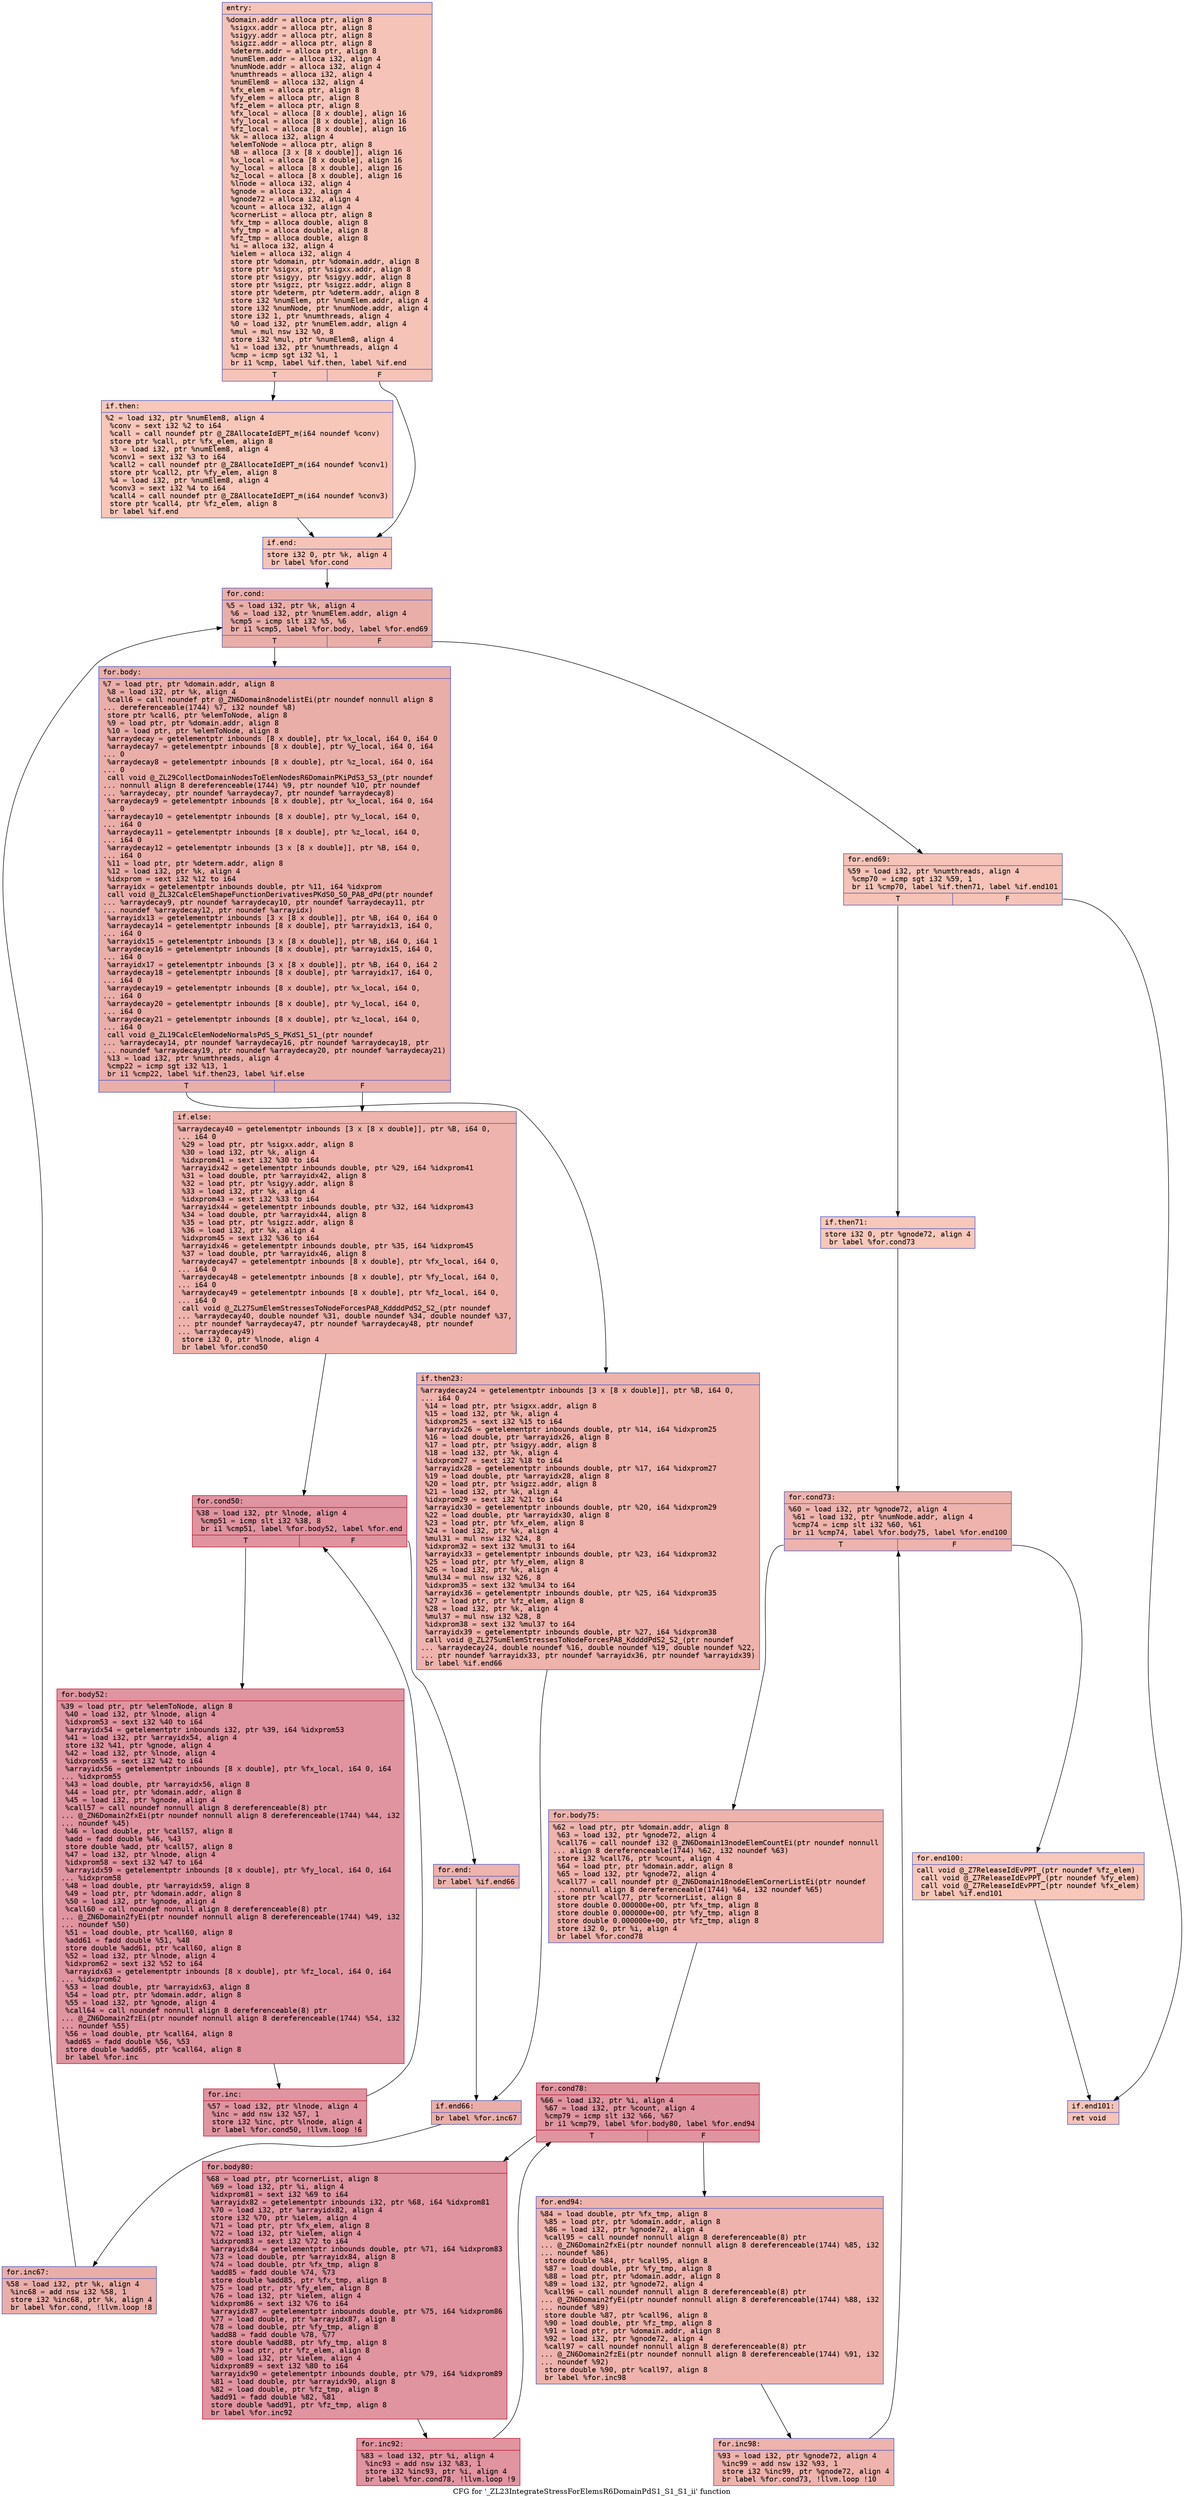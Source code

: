 digraph "CFG for '_ZL23IntegrateStressForElemsR6DomainPdS1_S1_S1_ii' function" {
	label="CFG for '_ZL23IntegrateStressForElemsR6DomainPdS1_S1_S1_ii' function";

	Node0x561418b8d540 [shape=record,color="#3d50c3ff", style=filled, fillcolor="#e8765c70" fontname="Courier",label="{entry:\l|  %domain.addr = alloca ptr, align 8\l  %sigxx.addr = alloca ptr, align 8\l  %sigyy.addr = alloca ptr, align 8\l  %sigzz.addr = alloca ptr, align 8\l  %determ.addr = alloca ptr, align 8\l  %numElem.addr = alloca i32, align 4\l  %numNode.addr = alloca i32, align 4\l  %numthreads = alloca i32, align 4\l  %numElem8 = alloca i32, align 4\l  %fx_elem = alloca ptr, align 8\l  %fy_elem = alloca ptr, align 8\l  %fz_elem = alloca ptr, align 8\l  %fx_local = alloca [8 x double], align 16\l  %fy_local = alloca [8 x double], align 16\l  %fz_local = alloca [8 x double], align 16\l  %k = alloca i32, align 4\l  %elemToNode = alloca ptr, align 8\l  %B = alloca [3 x [8 x double]], align 16\l  %x_local = alloca [8 x double], align 16\l  %y_local = alloca [8 x double], align 16\l  %z_local = alloca [8 x double], align 16\l  %lnode = alloca i32, align 4\l  %gnode = alloca i32, align 4\l  %gnode72 = alloca i32, align 4\l  %count = alloca i32, align 4\l  %cornerList = alloca ptr, align 8\l  %fx_tmp = alloca double, align 8\l  %fy_tmp = alloca double, align 8\l  %fz_tmp = alloca double, align 8\l  %i = alloca i32, align 4\l  %ielem = alloca i32, align 4\l  store ptr %domain, ptr %domain.addr, align 8\l  store ptr %sigxx, ptr %sigxx.addr, align 8\l  store ptr %sigyy, ptr %sigyy.addr, align 8\l  store ptr %sigzz, ptr %sigzz.addr, align 8\l  store ptr %determ, ptr %determ.addr, align 8\l  store i32 %numElem, ptr %numElem.addr, align 4\l  store i32 %numNode, ptr %numNode.addr, align 4\l  store i32 1, ptr %numthreads, align 4\l  %0 = load i32, ptr %numElem.addr, align 4\l  %mul = mul nsw i32 %0, 8\l  store i32 %mul, ptr %numElem8, align 4\l  %1 = load i32, ptr %numthreads, align 4\l  %cmp = icmp sgt i32 %1, 1\l  br i1 %cmp, label %if.then, label %if.end\l|{<s0>T|<s1>F}}"];
	Node0x561418b8d540:s0 -> Node0x561418b8f860[tooltip="entry -> if.then\nProbability 50.00%" ];
	Node0x561418b8d540:s1 -> Node0x561418b8f8d0[tooltip="entry -> if.end\nProbability 50.00%" ];
	Node0x561418b8f860 [shape=record,color="#3d50c3ff", style=filled, fillcolor="#ec7f6370" fontname="Courier",label="{if.then:\l|  %2 = load i32, ptr %numElem8, align 4\l  %conv = sext i32 %2 to i64\l  %call = call noundef ptr @_Z8AllocateIdEPT_m(i64 noundef %conv)\l  store ptr %call, ptr %fx_elem, align 8\l  %3 = load i32, ptr %numElem8, align 4\l  %conv1 = sext i32 %3 to i64\l  %call2 = call noundef ptr @_Z8AllocateIdEPT_m(i64 noundef %conv1)\l  store ptr %call2, ptr %fy_elem, align 8\l  %4 = load i32, ptr %numElem8, align 4\l  %conv3 = sext i32 %4 to i64\l  %call4 = call noundef ptr @_Z8AllocateIdEPT_m(i64 noundef %conv3)\l  store ptr %call4, ptr %fz_elem, align 8\l  br label %if.end\l}"];
	Node0x561418b8f860 -> Node0x561418b8f8d0[tooltip="if.then -> if.end\nProbability 100.00%" ];
	Node0x561418b8f8d0 [shape=record,color="#3d50c3ff", style=filled, fillcolor="#e8765c70" fontname="Courier",label="{if.end:\l|  store i32 0, ptr %k, align 4\l  br label %for.cond\l}"];
	Node0x561418b8f8d0 -> Node0x561418b8e7c0[tooltip="if.end -> for.cond\nProbability 100.00%" ];
	Node0x561418b8e7c0 [shape=record,color="#3d50c3ff", style=filled, fillcolor="#d0473d70" fontname="Courier",label="{for.cond:\l|  %5 = load i32, ptr %k, align 4\l  %6 = load i32, ptr %numElem.addr, align 4\l  %cmp5 = icmp slt i32 %5, %6\l  br i1 %cmp5, label %for.body, label %for.end69\l|{<s0>T|<s1>F}}"];
	Node0x561418b8e7c0:s0 -> Node0x561418b90920[tooltip="for.cond -> for.body\nProbability 96.88%" ];
	Node0x561418b8e7c0:s1 -> Node0x561418b90970[tooltip="for.cond -> for.end69\nProbability 3.12%" ];
	Node0x561418b90920 [shape=record,color="#3d50c3ff", style=filled, fillcolor="#d0473d70" fontname="Courier",label="{for.body:\l|  %7 = load ptr, ptr %domain.addr, align 8\l  %8 = load i32, ptr %k, align 4\l  %call6 = call noundef ptr @_ZN6Domain8nodelistEi(ptr noundef nonnull align 8\l... dereferenceable(1744) %7, i32 noundef %8)\l  store ptr %call6, ptr %elemToNode, align 8\l  %9 = load ptr, ptr %domain.addr, align 8\l  %10 = load ptr, ptr %elemToNode, align 8\l  %arraydecay = getelementptr inbounds [8 x double], ptr %x_local, i64 0, i64 0\l  %arraydecay7 = getelementptr inbounds [8 x double], ptr %y_local, i64 0, i64\l... 0\l  %arraydecay8 = getelementptr inbounds [8 x double], ptr %z_local, i64 0, i64\l... 0\l  call void @_ZL29CollectDomainNodesToElemNodesR6DomainPKiPdS3_S3_(ptr noundef\l... nonnull align 8 dereferenceable(1744) %9, ptr noundef %10, ptr noundef\l... %arraydecay, ptr noundef %arraydecay7, ptr noundef %arraydecay8)\l  %arraydecay9 = getelementptr inbounds [8 x double], ptr %x_local, i64 0, i64\l... 0\l  %arraydecay10 = getelementptr inbounds [8 x double], ptr %y_local, i64 0,\l... i64 0\l  %arraydecay11 = getelementptr inbounds [8 x double], ptr %z_local, i64 0,\l... i64 0\l  %arraydecay12 = getelementptr inbounds [3 x [8 x double]], ptr %B, i64 0,\l... i64 0\l  %11 = load ptr, ptr %determ.addr, align 8\l  %12 = load i32, ptr %k, align 4\l  %idxprom = sext i32 %12 to i64\l  %arrayidx = getelementptr inbounds double, ptr %11, i64 %idxprom\l  call void @_ZL32CalcElemShapeFunctionDerivativesPKdS0_S0_PA8_dPd(ptr noundef\l... %arraydecay9, ptr noundef %arraydecay10, ptr noundef %arraydecay11, ptr\l... noundef %arraydecay12, ptr noundef %arrayidx)\l  %arrayidx13 = getelementptr inbounds [3 x [8 x double]], ptr %B, i64 0, i64 0\l  %arraydecay14 = getelementptr inbounds [8 x double], ptr %arrayidx13, i64 0,\l... i64 0\l  %arrayidx15 = getelementptr inbounds [3 x [8 x double]], ptr %B, i64 0, i64 1\l  %arraydecay16 = getelementptr inbounds [8 x double], ptr %arrayidx15, i64 0,\l... i64 0\l  %arrayidx17 = getelementptr inbounds [3 x [8 x double]], ptr %B, i64 0, i64 2\l  %arraydecay18 = getelementptr inbounds [8 x double], ptr %arrayidx17, i64 0,\l... i64 0\l  %arraydecay19 = getelementptr inbounds [8 x double], ptr %x_local, i64 0,\l... i64 0\l  %arraydecay20 = getelementptr inbounds [8 x double], ptr %y_local, i64 0,\l... i64 0\l  %arraydecay21 = getelementptr inbounds [8 x double], ptr %z_local, i64 0,\l... i64 0\l  call void @_ZL19CalcElemNodeNormalsPdS_S_PKdS1_S1_(ptr noundef\l... %arraydecay14, ptr noundef %arraydecay16, ptr noundef %arraydecay18, ptr\l... noundef %arraydecay19, ptr noundef %arraydecay20, ptr noundef %arraydecay21)\l  %13 = load i32, ptr %numthreads, align 4\l  %cmp22 = icmp sgt i32 %13, 1\l  br i1 %cmp22, label %if.then23, label %if.else\l|{<s0>T|<s1>F}}"];
	Node0x561418b90920:s0 -> Node0x561418b92670[tooltip="for.body -> if.then23\nProbability 50.00%" ];
	Node0x561418b90920:s1 -> Node0x561418b926c0[tooltip="for.body -> if.else\nProbability 50.00%" ];
	Node0x561418b92670 [shape=record,color="#3d50c3ff", style=filled, fillcolor="#d6524470" fontname="Courier",label="{if.then23:\l|  %arraydecay24 = getelementptr inbounds [3 x [8 x double]], ptr %B, i64 0,\l... i64 0\l  %14 = load ptr, ptr %sigxx.addr, align 8\l  %15 = load i32, ptr %k, align 4\l  %idxprom25 = sext i32 %15 to i64\l  %arrayidx26 = getelementptr inbounds double, ptr %14, i64 %idxprom25\l  %16 = load double, ptr %arrayidx26, align 8\l  %17 = load ptr, ptr %sigyy.addr, align 8\l  %18 = load i32, ptr %k, align 4\l  %idxprom27 = sext i32 %18 to i64\l  %arrayidx28 = getelementptr inbounds double, ptr %17, i64 %idxprom27\l  %19 = load double, ptr %arrayidx28, align 8\l  %20 = load ptr, ptr %sigzz.addr, align 8\l  %21 = load i32, ptr %k, align 4\l  %idxprom29 = sext i32 %21 to i64\l  %arrayidx30 = getelementptr inbounds double, ptr %20, i64 %idxprom29\l  %22 = load double, ptr %arrayidx30, align 8\l  %23 = load ptr, ptr %fx_elem, align 8\l  %24 = load i32, ptr %k, align 4\l  %mul31 = mul nsw i32 %24, 8\l  %idxprom32 = sext i32 %mul31 to i64\l  %arrayidx33 = getelementptr inbounds double, ptr %23, i64 %idxprom32\l  %25 = load ptr, ptr %fy_elem, align 8\l  %26 = load i32, ptr %k, align 4\l  %mul34 = mul nsw i32 %26, 8\l  %idxprom35 = sext i32 %mul34 to i64\l  %arrayidx36 = getelementptr inbounds double, ptr %25, i64 %idxprom35\l  %27 = load ptr, ptr %fz_elem, align 8\l  %28 = load i32, ptr %k, align 4\l  %mul37 = mul nsw i32 %28, 8\l  %idxprom38 = sext i32 %mul37 to i64\l  %arrayidx39 = getelementptr inbounds double, ptr %27, i64 %idxprom38\l  call void @_ZL27SumElemStressesToNodeForcesPA8_KddddPdS2_S2_(ptr noundef\l... %arraydecay24, double noundef %16, double noundef %19, double noundef %22,\l... ptr noundef %arrayidx33, ptr noundef %arrayidx36, ptr noundef %arrayidx39)\l  br label %if.end66\l}"];
	Node0x561418b92670 -> Node0x561418b93e70[tooltip="if.then23 -> if.end66\nProbability 100.00%" ];
	Node0x561418b926c0 [shape=record,color="#3d50c3ff", style=filled, fillcolor="#d6524470" fontname="Courier",label="{if.else:\l|  %arraydecay40 = getelementptr inbounds [3 x [8 x double]], ptr %B, i64 0,\l... i64 0\l  %29 = load ptr, ptr %sigxx.addr, align 8\l  %30 = load i32, ptr %k, align 4\l  %idxprom41 = sext i32 %30 to i64\l  %arrayidx42 = getelementptr inbounds double, ptr %29, i64 %idxprom41\l  %31 = load double, ptr %arrayidx42, align 8\l  %32 = load ptr, ptr %sigyy.addr, align 8\l  %33 = load i32, ptr %k, align 4\l  %idxprom43 = sext i32 %33 to i64\l  %arrayidx44 = getelementptr inbounds double, ptr %32, i64 %idxprom43\l  %34 = load double, ptr %arrayidx44, align 8\l  %35 = load ptr, ptr %sigzz.addr, align 8\l  %36 = load i32, ptr %k, align 4\l  %idxprom45 = sext i32 %36 to i64\l  %arrayidx46 = getelementptr inbounds double, ptr %35, i64 %idxprom45\l  %37 = load double, ptr %arrayidx46, align 8\l  %arraydecay47 = getelementptr inbounds [8 x double], ptr %fx_local, i64 0,\l... i64 0\l  %arraydecay48 = getelementptr inbounds [8 x double], ptr %fy_local, i64 0,\l... i64 0\l  %arraydecay49 = getelementptr inbounds [8 x double], ptr %fz_local, i64 0,\l... i64 0\l  call void @_ZL27SumElemStressesToNodeForcesPA8_KddddPdS2_S2_(ptr noundef\l... %arraydecay40, double noundef %31, double noundef %34, double noundef %37,\l... ptr noundef %arraydecay47, ptr noundef %arraydecay48, ptr noundef\l... %arraydecay49)\l  store i32 0, ptr %lnode, align 4\l  br label %for.cond50\l}"];
	Node0x561418b926c0 -> Node0x561418b954f0[tooltip="if.else -> for.cond50\nProbability 100.00%" ];
	Node0x561418b954f0 [shape=record,color="#b70d28ff", style=filled, fillcolor="#b70d2870" fontname="Courier",label="{for.cond50:\l|  %38 = load i32, ptr %lnode, align 4\l  %cmp51 = icmp slt i32 %38, 8\l  br i1 %cmp51, label %for.body52, label %for.end\l|{<s0>T|<s1>F}}"];
	Node0x561418b954f0:s0 -> Node0x561418b95630[tooltip="for.cond50 -> for.body52\nProbability 96.88%" ];
	Node0x561418b954f0:s1 -> Node0x561418b956b0[tooltip="for.cond50 -> for.end\nProbability 3.12%" ];
	Node0x561418b95630 [shape=record,color="#b70d28ff", style=filled, fillcolor="#b70d2870" fontname="Courier",label="{for.body52:\l|  %39 = load ptr, ptr %elemToNode, align 8\l  %40 = load i32, ptr %lnode, align 4\l  %idxprom53 = sext i32 %40 to i64\l  %arrayidx54 = getelementptr inbounds i32, ptr %39, i64 %idxprom53\l  %41 = load i32, ptr %arrayidx54, align 4\l  store i32 %41, ptr %gnode, align 4\l  %42 = load i32, ptr %lnode, align 4\l  %idxprom55 = sext i32 %42 to i64\l  %arrayidx56 = getelementptr inbounds [8 x double], ptr %fx_local, i64 0, i64\l... %idxprom55\l  %43 = load double, ptr %arrayidx56, align 8\l  %44 = load ptr, ptr %domain.addr, align 8\l  %45 = load i32, ptr %gnode, align 4\l  %call57 = call noundef nonnull align 8 dereferenceable(8) ptr\l... @_ZN6Domain2fxEi(ptr noundef nonnull align 8 dereferenceable(1744) %44, i32\l... noundef %45)\l  %46 = load double, ptr %call57, align 8\l  %add = fadd double %46, %43\l  store double %add, ptr %call57, align 8\l  %47 = load i32, ptr %lnode, align 4\l  %idxprom58 = sext i32 %47 to i64\l  %arrayidx59 = getelementptr inbounds [8 x double], ptr %fy_local, i64 0, i64\l... %idxprom58\l  %48 = load double, ptr %arrayidx59, align 8\l  %49 = load ptr, ptr %domain.addr, align 8\l  %50 = load i32, ptr %gnode, align 4\l  %call60 = call noundef nonnull align 8 dereferenceable(8) ptr\l... @_ZN6Domain2fyEi(ptr noundef nonnull align 8 dereferenceable(1744) %49, i32\l... noundef %50)\l  %51 = load double, ptr %call60, align 8\l  %add61 = fadd double %51, %48\l  store double %add61, ptr %call60, align 8\l  %52 = load i32, ptr %lnode, align 4\l  %idxprom62 = sext i32 %52 to i64\l  %arrayidx63 = getelementptr inbounds [8 x double], ptr %fz_local, i64 0, i64\l... %idxprom62\l  %53 = load double, ptr %arrayidx63, align 8\l  %54 = load ptr, ptr %domain.addr, align 8\l  %55 = load i32, ptr %gnode, align 4\l  %call64 = call noundef nonnull align 8 dereferenceable(8) ptr\l... @_ZN6Domain2fzEi(ptr noundef nonnull align 8 dereferenceable(1744) %54, i32\l... noundef %55)\l  %56 = load double, ptr %call64, align 8\l  %add65 = fadd double %56, %53\l  store double %add65, ptr %call64, align 8\l  br label %for.inc\l}"];
	Node0x561418b95630 -> Node0x561418b97790[tooltip="for.body52 -> for.inc\nProbability 100.00%" ];
	Node0x561418b97790 [shape=record,color="#b70d28ff", style=filled, fillcolor="#b70d2870" fontname="Courier",label="{for.inc:\l|  %57 = load i32, ptr %lnode, align 4\l  %inc = add nsw i32 %57, 1\l  store i32 %inc, ptr %lnode, align 4\l  br label %for.cond50, !llvm.loop !6\l}"];
	Node0x561418b97790 -> Node0x561418b954f0[tooltip="for.inc -> for.cond50\nProbability 100.00%" ];
	Node0x561418b956b0 [shape=record,color="#3d50c3ff", style=filled, fillcolor="#d6524470" fontname="Courier",label="{for.end:\l|  br label %if.end66\l}"];
	Node0x561418b956b0 -> Node0x561418b93e70[tooltip="for.end -> if.end66\nProbability 100.00%" ];
	Node0x561418b93e70 [shape=record,color="#3d50c3ff", style=filled, fillcolor="#d0473d70" fontname="Courier",label="{if.end66:\l|  br label %for.inc67\l}"];
	Node0x561418b93e70 -> Node0x561418b97bf0[tooltip="if.end66 -> for.inc67\nProbability 100.00%" ];
	Node0x561418b97bf0 [shape=record,color="#3d50c3ff", style=filled, fillcolor="#d0473d70" fontname="Courier",label="{for.inc67:\l|  %58 = load i32, ptr %k, align 4\l  %inc68 = add nsw i32 %58, 1\l  store i32 %inc68, ptr %k, align 4\l  br label %for.cond, !llvm.loop !8\l}"];
	Node0x561418b97bf0 -> Node0x561418b8e7c0[tooltip="for.inc67 -> for.cond\nProbability 100.00%" ];
	Node0x561418b90970 [shape=record,color="#3d50c3ff", style=filled, fillcolor="#e8765c70" fontname="Courier",label="{for.end69:\l|  %59 = load i32, ptr %numthreads, align 4\l  %cmp70 = icmp sgt i32 %59, 1\l  br i1 %cmp70, label %if.then71, label %if.end101\l|{<s0>T|<s1>F}}"];
	Node0x561418b90970:s0 -> Node0x561418b98170[tooltip="for.end69 -> if.then71\nProbability 50.00%" ];
	Node0x561418b90970:s1 -> Node0x561418b981f0[tooltip="for.end69 -> if.end101\nProbability 50.00%" ];
	Node0x561418b98170 [shape=record,color="#3d50c3ff", style=filled, fillcolor="#ec7f6370" fontname="Courier",label="{if.then71:\l|  store i32 0, ptr %gnode72, align 4\l  br label %for.cond73\l}"];
	Node0x561418b98170 -> Node0x561418b983c0[tooltip="if.then71 -> for.cond73\nProbability 100.00%" ];
	Node0x561418b983c0 [shape=record,color="#3d50c3ff", style=filled, fillcolor="#d6524470" fontname="Courier",label="{for.cond73:\l|  %60 = load i32, ptr %gnode72, align 4\l  %61 = load i32, ptr %numNode.addr, align 4\l  %cmp74 = icmp slt i32 %60, %61\l  br i1 %cmp74, label %for.body75, label %for.end100\l|{<s0>T|<s1>F}}"];
	Node0x561418b983c0:s0 -> Node0x561418b98660[tooltip="for.cond73 -> for.body75\nProbability 96.88%" ];
	Node0x561418b983c0:s1 -> Node0x561418b986e0[tooltip="for.cond73 -> for.end100\nProbability 3.12%" ];
	Node0x561418b98660 [shape=record,color="#3d50c3ff", style=filled, fillcolor="#d6524470" fontname="Courier",label="{for.body75:\l|  %62 = load ptr, ptr %domain.addr, align 8\l  %63 = load i32, ptr %gnode72, align 4\l  %call76 = call noundef i32 @_ZN6Domain13nodeElemCountEi(ptr noundef nonnull\l... align 8 dereferenceable(1744) %62, i32 noundef %63)\l  store i32 %call76, ptr %count, align 4\l  %64 = load ptr, ptr %domain.addr, align 8\l  %65 = load i32, ptr %gnode72, align 4\l  %call77 = call noundef ptr @_ZN6Domain18nodeElemCornerListEi(ptr noundef\l... nonnull align 8 dereferenceable(1744) %64, i32 noundef %65)\l  store ptr %call77, ptr %cornerList, align 8\l  store double 0.000000e+00, ptr %fx_tmp, align 8\l  store double 0.000000e+00, ptr %fy_tmp, align 8\l  store double 0.000000e+00, ptr %fz_tmp, align 8\l  store i32 0, ptr %i, align 4\l  br label %for.cond78\l}"];
	Node0x561418b98660 -> Node0x561418b991e0[tooltip="for.body75 -> for.cond78\nProbability 100.00%" ];
	Node0x561418b991e0 [shape=record,color="#b70d28ff", style=filled, fillcolor="#b70d2870" fontname="Courier",label="{for.cond78:\l|  %66 = load i32, ptr %i, align 4\l  %67 = load i32, ptr %count, align 4\l  %cmp79 = icmp slt i32 %66, %67\l  br i1 %cmp79, label %for.body80, label %for.end94\l|{<s0>T|<s1>F}}"];
	Node0x561418b991e0:s0 -> Node0x561418b99490[tooltip="for.cond78 -> for.body80\nProbability 96.88%" ];
	Node0x561418b991e0:s1 -> Node0x561418b99510[tooltip="for.cond78 -> for.end94\nProbability 3.12%" ];
	Node0x561418b99490 [shape=record,color="#b70d28ff", style=filled, fillcolor="#b70d2870" fontname="Courier",label="{for.body80:\l|  %68 = load ptr, ptr %cornerList, align 8\l  %69 = load i32, ptr %i, align 4\l  %idxprom81 = sext i32 %69 to i64\l  %arrayidx82 = getelementptr inbounds i32, ptr %68, i64 %idxprom81\l  %70 = load i32, ptr %arrayidx82, align 4\l  store i32 %70, ptr %ielem, align 4\l  %71 = load ptr, ptr %fx_elem, align 8\l  %72 = load i32, ptr %ielem, align 4\l  %idxprom83 = sext i32 %72 to i64\l  %arrayidx84 = getelementptr inbounds double, ptr %71, i64 %idxprom83\l  %73 = load double, ptr %arrayidx84, align 8\l  %74 = load double, ptr %fx_tmp, align 8\l  %add85 = fadd double %74, %73\l  store double %add85, ptr %fx_tmp, align 8\l  %75 = load ptr, ptr %fy_elem, align 8\l  %76 = load i32, ptr %ielem, align 4\l  %idxprom86 = sext i32 %76 to i64\l  %arrayidx87 = getelementptr inbounds double, ptr %75, i64 %idxprom86\l  %77 = load double, ptr %arrayidx87, align 8\l  %78 = load double, ptr %fy_tmp, align 8\l  %add88 = fadd double %78, %77\l  store double %add88, ptr %fy_tmp, align 8\l  %79 = load ptr, ptr %fz_elem, align 8\l  %80 = load i32, ptr %ielem, align 4\l  %idxprom89 = sext i32 %80 to i64\l  %arrayidx90 = getelementptr inbounds double, ptr %79, i64 %idxprom89\l  %81 = load double, ptr %arrayidx90, align 8\l  %82 = load double, ptr %fz_tmp, align 8\l  %add91 = fadd double %82, %81\l  store double %add91, ptr %fz_tmp, align 8\l  br label %for.inc92\l}"];
	Node0x561418b99490 -> Node0x561418b9a870[tooltip="for.body80 -> for.inc92\nProbability 100.00%" ];
	Node0x561418b9a870 [shape=record,color="#b70d28ff", style=filled, fillcolor="#b70d2870" fontname="Courier",label="{for.inc92:\l|  %83 = load i32, ptr %i, align 4\l  %inc93 = add nsw i32 %83, 1\l  store i32 %inc93, ptr %i, align 4\l  br label %for.cond78, !llvm.loop !9\l}"];
	Node0x561418b9a870 -> Node0x561418b991e0[tooltip="for.inc92 -> for.cond78\nProbability 100.00%" ];
	Node0x561418b99510 [shape=record,color="#3d50c3ff", style=filled, fillcolor="#d6524470" fontname="Courier",label="{for.end94:\l|  %84 = load double, ptr %fx_tmp, align 8\l  %85 = load ptr, ptr %domain.addr, align 8\l  %86 = load i32, ptr %gnode72, align 4\l  %call95 = call noundef nonnull align 8 dereferenceable(8) ptr\l... @_ZN6Domain2fxEi(ptr noundef nonnull align 8 dereferenceable(1744) %85, i32\l... noundef %86)\l  store double %84, ptr %call95, align 8\l  %87 = load double, ptr %fy_tmp, align 8\l  %88 = load ptr, ptr %domain.addr, align 8\l  %89 = load i32, ptr %gnode72, align 4\l  %call96 = call noundef nonnull align 8 dereferenceable(8) ptr\l... @_ZN6Domain2fyEi(ptr noundef nonnull align 8 dereferenceable(1744) %88, i32\l... noundef %89)\l  store double %87, ptr %call96, align 8\l  %90 = load double, ptr %fz_tmp, align 8\l  %91 = load ptr, ptr %domain.addr, align 8\l  %92 = load i32, ptr %gnode72, align 4\l  %call97 = call noundef nonnull align 8 dereferenceable(8) ptr\l... @_ZN6Domain2fzEi(ptr noundef nonnull align 8 dereferenceable(1744) %91, i32\l... noundef %92)\l  store double %90, ptr %call97, align 8\l  br label %for.inc98\l}"];
	Node0x561418b99510 -> Node0x561418b9b730[tooltip="for.end94 -> for.inc98\nProbability 100.00%" ];
	Node0x561418b9b730 [shape=record,color="#3d50c3ff", style=filled, fillcolor="#d6524470" fontname="Courier",label="{for.inc98:\l|  %93 = load i32, ptr %gnode72, align 4\l  %inc99 = add nsw i32 %93, 1\l  store i32 %inc99, ptr %gnode72, align 4\l  br label %for.cond73, !llvm.loop !10\l}"];
	Node0x561418b9b730 -> Node0x561418b983c0[tooltip="for.inc98 -> for.cond73\nProbability 100.00%" ];
	Node0x561418b986e0 [shape=record,color="#3d50c3ff", style=filled, fillcolor="#ec7f6370" fontname="Courier",label="{for.end100:\l|  call void @_Z7ReleaseIdEvPPT_(ptr noundef %fz_elem)\l  call void @_Z7ReleaseIdEvPPT_(ptr noundef %fy_elem)\l  call void @_Z7ReleaseIdEvPPT_(ptr noundef %fx_elem)\l  br label %if.end101\l}"];
	Node0x561418b986e0 -> Node0x561418b981f0[tooltip="for.end100 -> if.end101\nProbability 100.00%" ];
	Node0x561418b981f0 [shape=record,color="#3d50c3ff", style=filled, fillcolor="#e8765c70" fontname="Courier",label="{if.end101:\l|  ret void\l}"];
}
